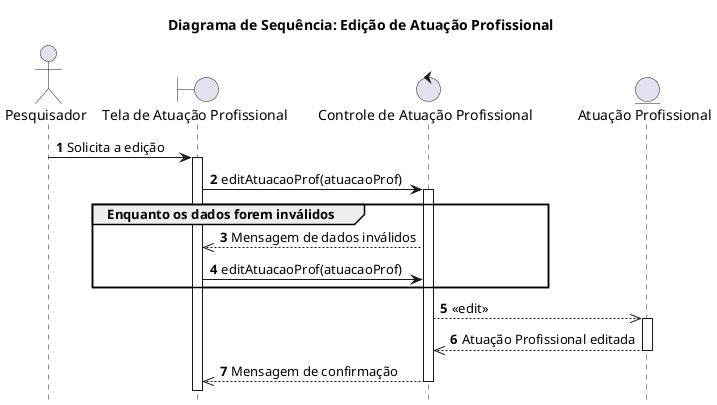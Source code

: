 @startuml diagramaSeq

    title "Diagrama de Sequência: Edição de Atuação Profissional"
    hide footbox

    actor Pesquisador as pesq 
    boundary "Tela de Atuação Profissional" as uiAProf
    control "Controle de Atuação Profissional" as contAProf
    entity "Atuação Profissional" as AProf

    autonumber
    pesq -> uiAProf ++: Solicita a edição
    uiAProf -> contAProf ++: editAtuacaoProf(atuacaoProf)

	group Enquanto os dados forem inválidos
	contAProf -->> uiAProf: Mensagem de dados inválidos
	uiAProf -> contAProf: editAtuacaoProf(atuacaoProf)
	end

    contAProf -->> AProf ++: <<edit>>

    AProf -->> contAProf --: Atuação Profissional editada
    contAProf -->> uiAProf --: Mensagem de confirmação

@enduml
